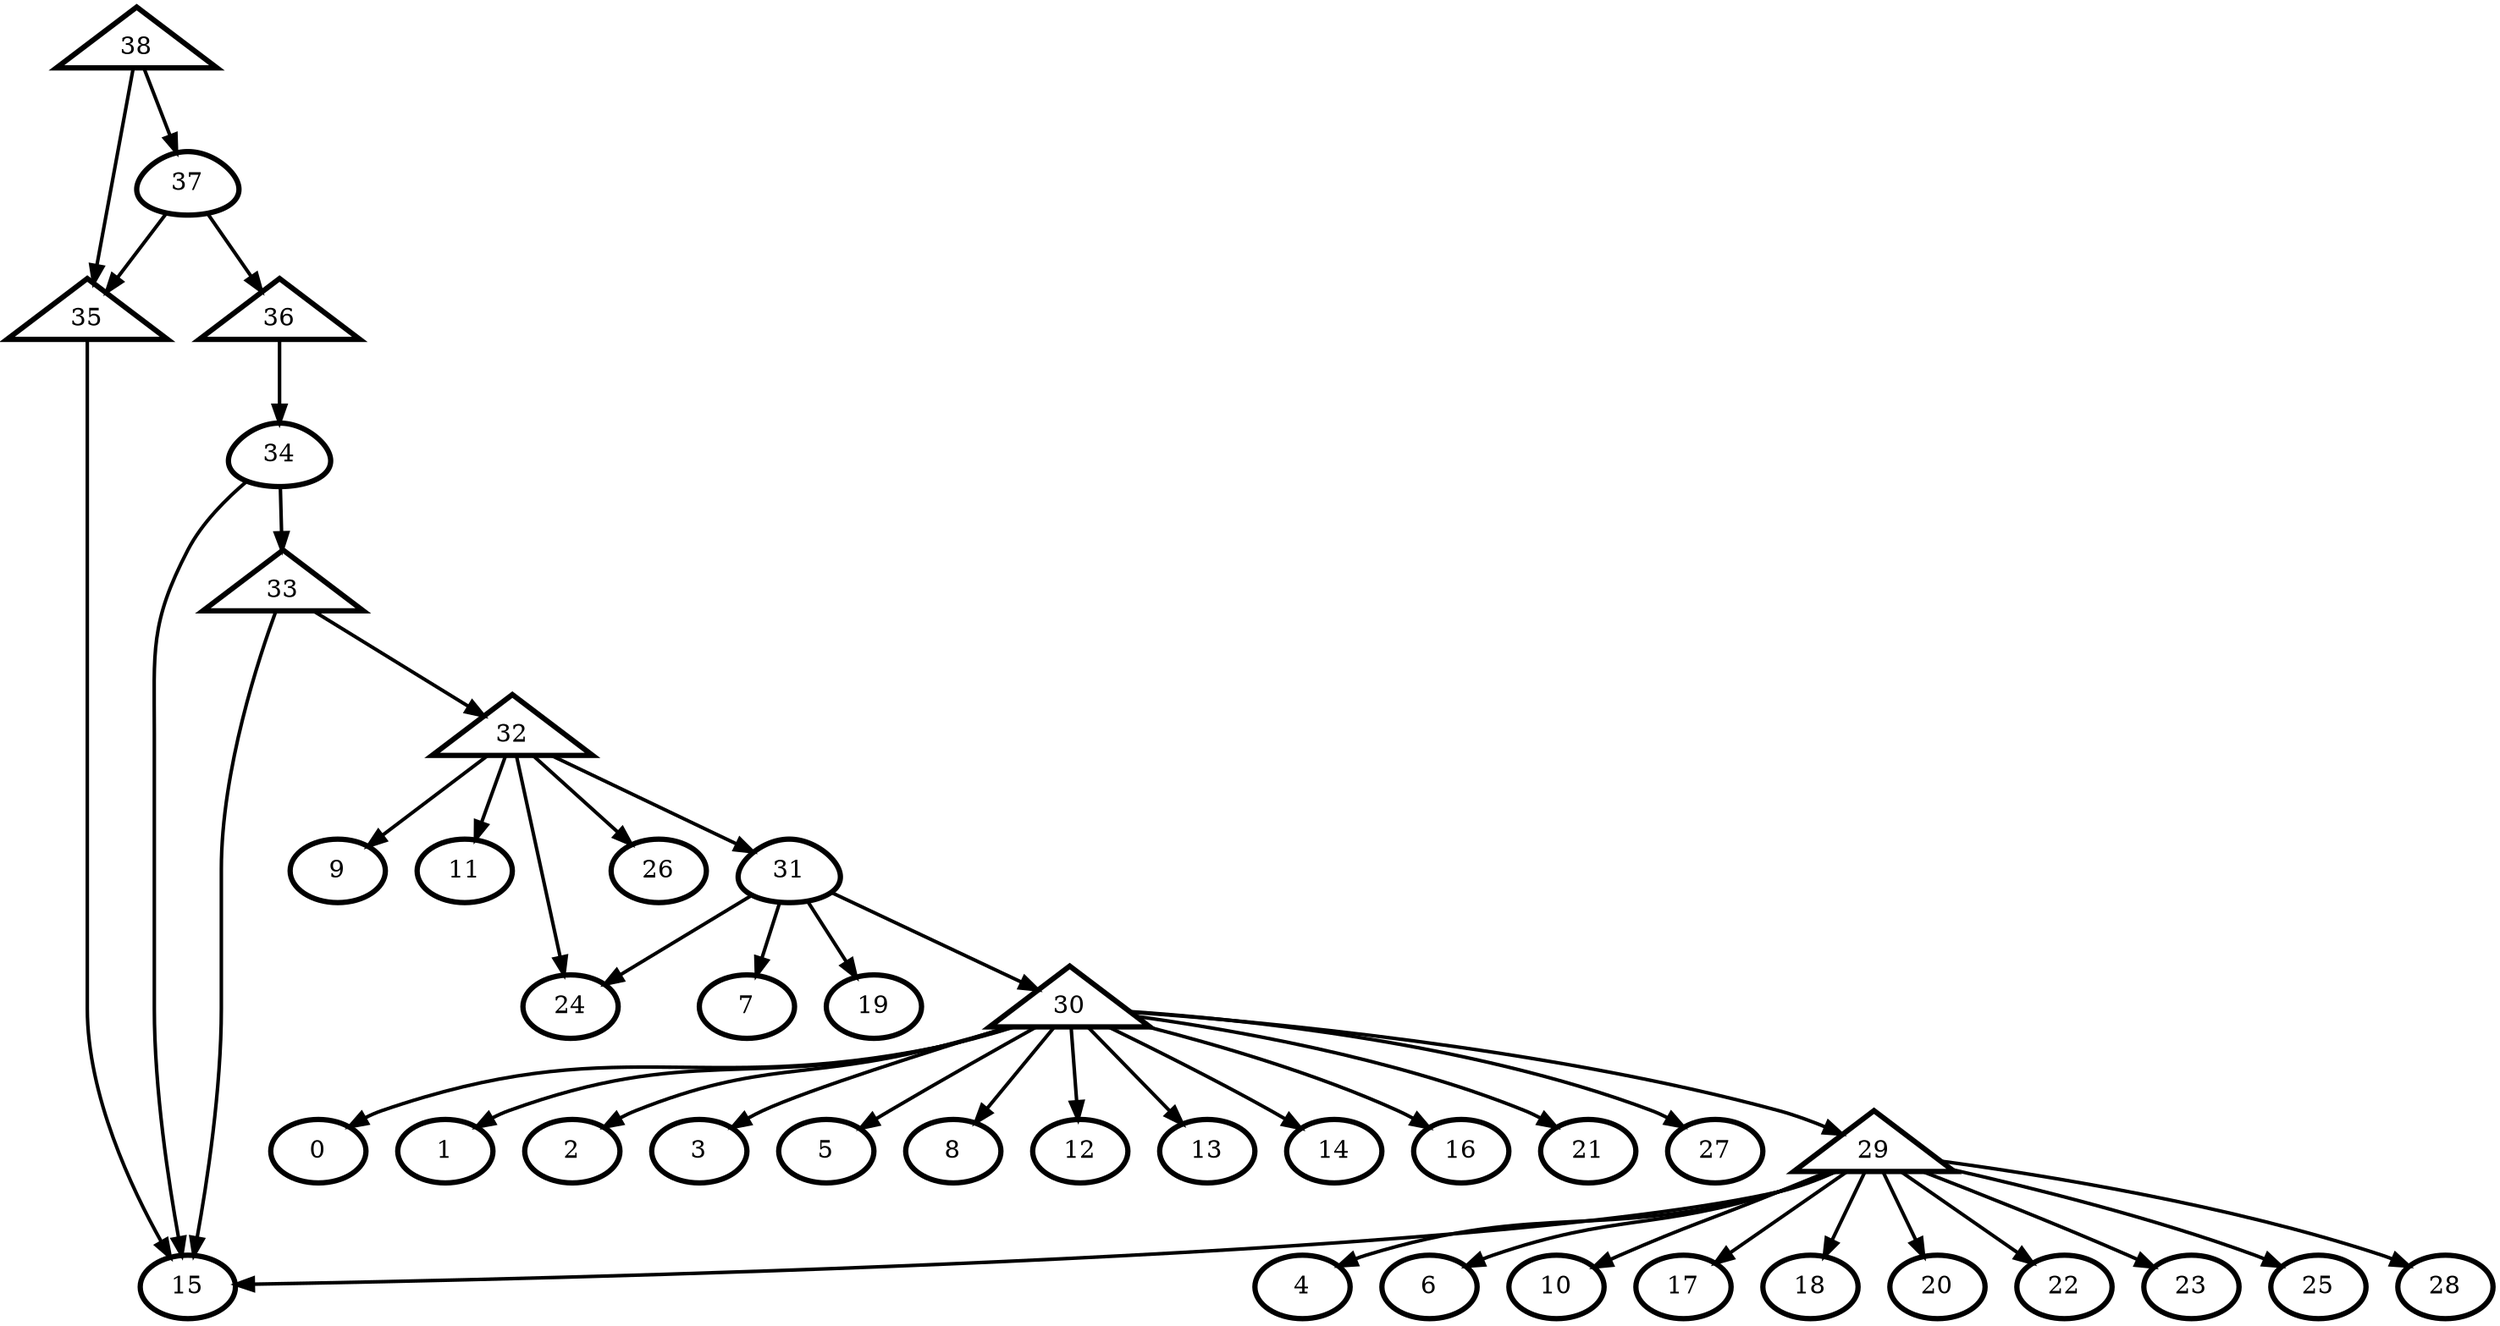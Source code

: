 digraph G {
    0 [penwidth=3,label="0"]
    1 [penwidth=3,label="1"]
    2 [penwidth=3,label="2"]
    3 [penwidth=3,label="3"]
    4 [penwidth=3,label="4"]
    5 [penwidth=3,label="5"]
    6 [penwidth=3,label="6"]
    7 [penwidth=3,label="7"]
    8 [penwidth=3,label="8"]
    9 [penwidth=3,label="9"]
    10 [penwidth=3,label="10"]
    11 [penwidth=3,label="11"]
    12 [penwidth=3,label="12"]
    13 [penwidth=3,label="13"]
    14 [penwidth=3,label="14"]
    15 [penwidth=3,label="15"]
    16 [penwidth=3,label="16"]
    17 [penwidth=3,label="17"]
    18 [penwidth=3,label="18"]
    19 [penwidth=3,label="19"]
    20 [penwidth=3,label="20"]
    21 [penwidth=3,label="21"]
    22 [penwidth=3,label="22"]
    23 [penwidth=3,label="23"]
    24 [penwidth=3,label="24"]
    25 [penwidth=3,label="25"]
    26 [penwidth=3,label="26"]
    27 [penwidth=3,label="27"]
    28 [penwidth=3,label="28"]
    29 [penwidth=3,label="31",shape = "egg"]
    30 [penwidth=3,label="34",shape = "egg"]
    31 [penwidth=3,label="37",shape = "egg"]
    32 [penwidth=3,label="29",shape = "triangle"]
    33 [penwidth=3,label="30",shape = "triangle"]
    34 [penwidth=3,label="32",shape = "triangle"]
    35 [penwidth=3,label="33",shape = "triangle"]
    36 [penwidth=3,label="35",shape = "triangle"]
    37 [penwidth=3,label="36",shape = "triangle"]
    38 [penwidth=3,label="38",shape = "triangle"]

    32 -> 28 [penwidth=2]
    32 -> 23 [penwidth=2]
    32 -> 25 [penwidth=2]
    32 -> 4 [penwidth=2]
    32 -> 10 [penwidth=2]
    32 -> 17 [penwidth=2]
    32 -> 15 [penwidth=2]
    32 -> 22 [penwidth=2]
    32 -> 20 [penwidth=2]
    32 -> 6 [penwidth=2]
    32 -> 18 [penwidth=2]
    33 -> 12 [penwidth=2]
    33 -> 3 [penwidth=2]
    33 -> 8 [penwidth=2]
    33 -> 27 [penwidth=2]
    33 -> 32 [penwidth=2]
    33 -> 1 [penwidth=2]
    33 -> 13 [penwidth=2]
    33 -> 0 [penwidth=2]
    33 -> 2 [penwidth=2]
    33 -> 16 [penwidth=2]
    33 -> 14 [penwidth=2]
    33 -> 21 [penwidth=2]
    33 -> 5 [penwidth=2]
    29 -> 24 [penwidth=2]
    29 -> 33 [penwidth=2]
    29 -> 19 [penwidth=2]
    29 -> 7 [penwidth=2]
    34 -> 9 [penwidth=2]
    34 -> 26 [penwidth=2]
    34 -> 11 [penwidth=2]
    34 -> 29 [penwidth=2]
    34 -> 24 [penwidth=2]
    35 -> 34 [penwidth=2]
    35 -> 15 [penwidth=2]
    30 -> 15 [penwidth=2]
    30 -> 35 [penwidth=2]
    36 -> 15 [penwidth=2]
    37 -> 30 [penwidth=2]
    31 -> 36 [penwidth=2]
    31 -> 37 [penwidth=2]
    38 -> 31 [penwidth=2]
    38 -> 36 [penwidth=2]
}